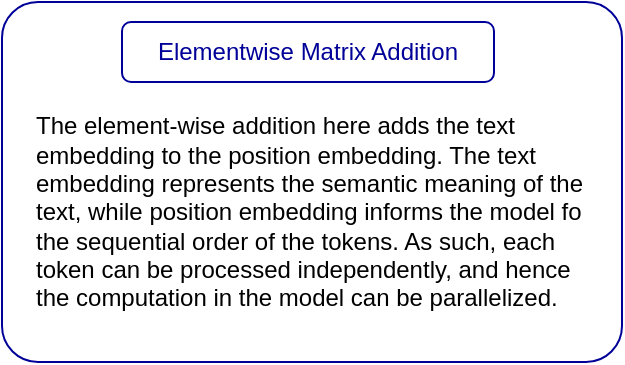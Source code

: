 <mxfile version="21.6.5" type="device">
  <diagram name="Page-1" id="44I9hGHchTTdyHQQdCC0">
    <mxGraphModel dx="1434" dy="870" grid="1" gridSize="10" guides="1" tooltips="1" connect="1" arrows="1" fold="1" page="1" pageScale="1" pageWidth="827" pageHeight="1169" math="1" shadow="0">
      <root>
        <mxCell id="0" />
        <mxCell id="1" parent="0" />
        <mxCell id="Sull-ByN69tNy64UvHHk-7" value="" style="rounded=1;whiteSpace=wrap;html=1;strokeColor=#000099;arcSize=10;" parent="1" vertex="1">
          <mxGeometry x="80" y="60" width="310" height="180" as="geometry" />
        </mxCell>
        <mxCell id="Sull-ByN69tNy64UvHHk-8" value="The element-wise addition here adds the text embedding to the position embedding. The text embedding represents the semantic meaning of the text, while position embedding informs the model fo the sequential order of the tokens. As such, each token can be processed independently, and hence the computation in the model can be parallelized." style="text;html=1;strokeColor=none;fillColor=none;align=left;verticalAlign=middle;whiteSpace=wrap;rounded=0;" parent="1" vertex="1">
          <mxGeometry x="95" y="120" width="280" height="90" as="geometry" />
        </mxCell>
        <mxCell id="Sull-ByN69tNy64UvHHk-13" value="&lt;font color=&quot;#000099&quot;&gt;Elementwise Matrix Addition&lt;/font&gt;" style="rounded=1;whiteSpace=wrap;html=1;strokeColor=#000099;" parent="1" vertex="1">
          <mxGeometry x="140" y="70" width="186" height="30" as="geometry" />
        </mxCell>
      </root>
    </mxGraphModel>
  </diagram>
</mxfile>
